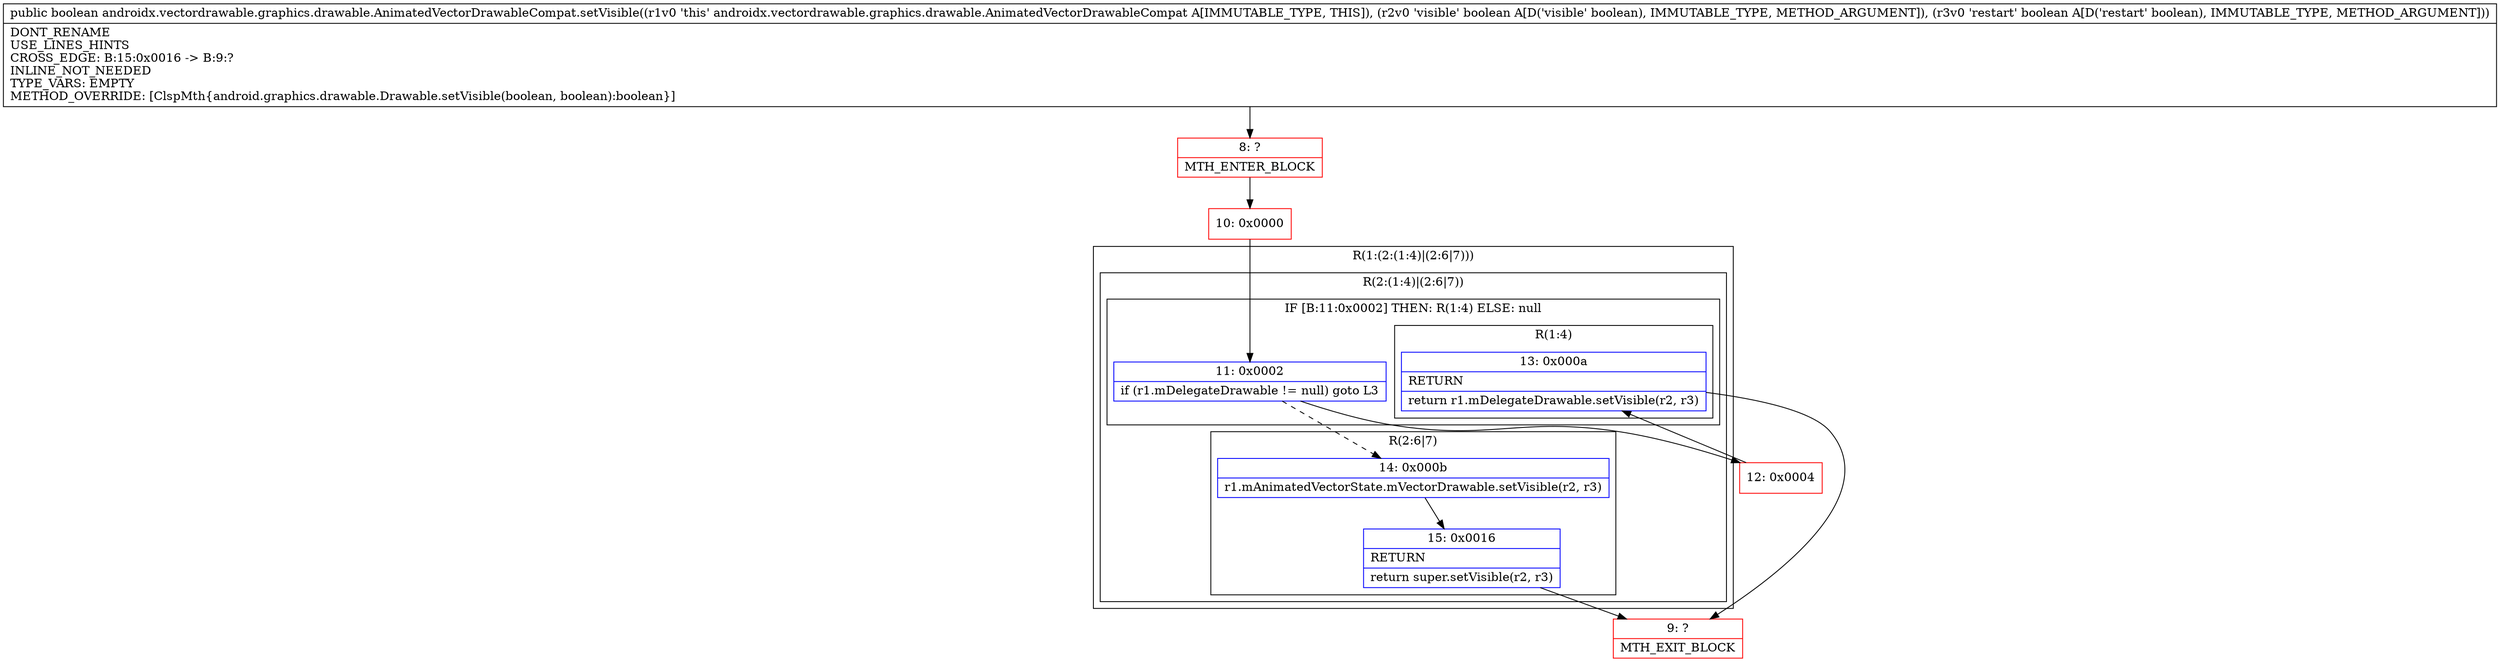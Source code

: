 digraph "CFG forandroidx.vectordrawable.graphics.drawable.AnimatedVectorDrawableCompat.setVisible(ZZ)Z" {
subgraph cluster_Region_384882611 {
label = "R(1:(2:(1:4)|(2:6|7)))";
node [shape=record,color=blue];
subgraph cluster_Region_569537513 {
label = "R(2:(1:4)|(2:6|7))";
node [shape=record,color=blue];
subgraph cluster_IfRegion_494696586 {
label = "IF [B:11:0x0002] THEN: R(1:4) ELSE: null";
node [shape=record,color=blue];
Node_11 [shape=record,label="{11\:\ 0x0002|if (r1.mDelegateDrawable != null) goto L3\l}"];
subgraph cluster_Region_96400822 {
label = "R(1:4)";
node [shape=record,color=blue];
Node_13 [shape=record,label="{13\:\ 0x000a|RETURN\l|return r1.mDelegateDrawable.setVisible(r2, r3)\l}"];
}
}
subgraph cluster_Region_367257597 {
label = "R(2:6|7)";
node [shape=record,color=blue];
Node_14 [shape=record,label="{14\:\ 0x000b|r1.mAnimatedVectorState.mVectorDrawable.setVisible(r2, r3)\l}"];
Node_15 [shape=record,label="{15\:\ 0x0016|RETURN\l|return super.setVisible(r2, r3)\l}"];
}
}
}
Node_8 [shape=record,color=red,label="{8\:\ ?|MTH_ENTER_BLOCK\l}"];
Node_10 [shape=record,color=red,label="{10\:\ 0x0000}"];
Node_12 [shape=record,color=red,label="{12\:\ 0x0004}"];
Node_9 [shape=record,color=red,label="{9\:\ ?|MTH_EXIT_BLOCK\l}"];
MethodNode[shape=record,label="{public boolean androidx.vectordrawable.graphics.drawable.AnimatedVectorDrawableCompat.setVisible((r1v0 'this' androidx.vectordrawable.graphics.drawable.AnimatedVectorDrawableCompat A[IMMUTABLE_TYPE, THIS]), (r2v0 'visible' boolean A[D('visible' boolean), IMMUTABLE_TYPE, METHOD_ARGUMENT]), (r3v0 'restart' boolean A[D('restart' boolean), IMMUTABLE_TYPE, METHOD_ARGUMENT]))  | DONT_RENAME\lUSE_LINES_HINTS\lCROSS_EDGE: B:15:0x0016 \-\> B:9:?\lINLINE_NOT_NEEDED\lTYPE_VARS: EMPTY\lMETHOD_OVERRIDE: [ClspMth\{android.graphics.drawable.Drawable.setVisible(boolean, boolean):boolean\}]\l}"];
MethodNode -> Node_8;Node_11 -> Node_12;
Node_11 -> Node_14[style=dashed];
Node_13 -> Node_9;
Node_14 -> Node_15;
Node_15 -> Node_9;
Node_8 -> Node_10;
Node_10 -> Node_11;
Node_12 -> Node_13;
}

